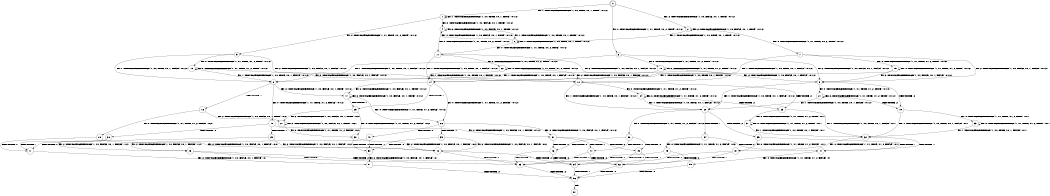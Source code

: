 digraph BCG {
size = "7, 10.5";
center = TRUE;
node [shape = circle];
0 [peripheries = 2];
0 -> 1 [label = "EX !1 !ATOMIC_EXCH_BRANCH (1, +0, TRUE, +0, 1, TRUE) !:0:1:2:"];
0 -> 2 [label = "EX !2 !ATOMIC_EXCH_BRANCH (1, +0, FALSE, +0, 1, TRUE) !:0:1:2:"];
0 -> 3 [label = "EX !0 !ATOMIC_EXCH_BRANCH (1, +1, TRUE, +0, 2, TRUE) !:0:1:2:"];
1 -> 4 [label = "EX !2 !ATOMIC_EXCH_BRANCH (1, +0, FALSE, +0, 1, TRUE) !:0:1:2:"];
1 -> 5 [label = "EX !0 !ATOMIC_EXCH_BRANCH (1, +1, TRUE, +0, 2, TRUE) !:0:1:2:"];
1 -> 1 [label = "EX !1 !ATOMIC_EXCH_BRANCH (1, +0, TRUE, +0, 1, TRUE) !:0:1:2:"];
2 -> 6 [label = "EX !1 !ATOMIC_EXCH_BRANCH (1, +0, TRUE, +0, 1, TRUE) !:0:1:2:"];
2 -> 7 [label = "EX !0 !ATOMIC_EXCH_BRANCH (1, +1, TRUE, +0, 2, TRUE) !:0:1:2:"];
2 -> 2 [label = "EX !2 !ATOMIC_EXCH_BRANCH (1, +0, FALSE, +0, 1, TRUE) !:0:1:2:"];
3 -> 8 [label = "EX !1 !ATOMIC_EXCH_BRANCH (1, +0, TRUE, +0, 1, FALSE) !:0:1:2:"];
3 -> 9 [label = "EX !2 !ATOMIC_EXCH_BRANCH (1, +0, FALSE, +0, 1, FALSE) !:0:1:2:"];
3 -> 10 [label = "EX !0 !ATOMIC_EXCH_BRANCH (1, +1, TRUE, +1, 2, TRUE) !:0:1:2:"];
4 -> 11 [label = "EX !0 !ATOMIC_EXCH_BRANCH (1, +1, TRUE, +0, 2, TRUE) !:0:1:2:"];
4 -> 4 [label = "EX !2 !ATOMIC_EXCH_BRANCH (1, +0, FALSE, +0, 1, TRUE) !:0:1:2:"];
4 -> 6 [label = "EX !1 !ATOMIC_EXCH_BRANCH (1, +0, TRUE, +0, 1, TRUE) !:0:1:2:"];
5 -> 12 [label = "EX !2 !ATOMIC_EXCH_BRANCH (1, +0, FALSE, +0, 1, FALSE) !:0:1:2:"];
5 -> 8 [label = "EX !1 !ATOMIC_EXCH_BRANCH (1, +0, TRUE, +0, 1, FALSE) !:0:1:2:"];
5 -> 13 [label = "EX !0 !ATOMIC_EXCH_BRANCH (1, +1, TRUE, +1, 2, TRUE) !:0:1:2:"];
6 -> 11 [label = "EX !0 !ATOMIC_EXCH_BRANCH (1, +1, TRUE, +0, 2, TRUE) !:0:1:2:"];
6 -> 4 [label = "EX !2 !ATOMIC_EXCH_BRANCH (1, +0, FALSE, +0, 1, TRUE) !:0:1:2:"];
6 -> 6 [label = "EX !1 !ATOMIC_EXCH_BRANCH (1, +0, TRUE, +0, 1, TRUE) !:0:1:2:"];
7 -> 14 [label = "EX !1 !ATOMIC_EXCH_BRANCH (1, +0, TRUE, +0, 1, FALSE) !:0:1:2:"];
7 -> 9 [label = "EX !2 !ATOMIC_EXCH_BRANCH (1, +0, FALSE, +0, 1, FALSE) !:0:1:2:"];
7 -> 15 [label = "EX !0 !ATOMIC_EXCH_BRANCH (1, +1, TRUE, +1, 2, TRUE) !:0:1:2:"];
8 -> 16 [label = "TERMINATE !1"];
8 -> 17 [label = "EX !2 !ATOMIC_EXCH_BRANCH (1, +0, FALSE, +0, 1, TRUE) !:0:1:2:"];
8 -> 18 [label = "EX !0 !ATOMIC_EXCH_BRANCH (1, +1, TRUE, +1, 2, FALSE) !:0:1:2:"];
9 -> 19 [label = "TERMINATE !2"];
9 -> 20 [label = "EX !1 !ATOMIC_EXCH_BRANCH (1, +0, TRUE, +0, 1, FALSE) !:0:1:2:"];
9 -> 21 [label = "EX !0 !ATOMIC_EXCH_BRANCH (1, +1, TRUE, +1, 2, TRUE) !:0:1:2:"];
10 -> 8 [label = "EX !1 !ATOMIC_EXCH_BRANCH (1, +0, TRUE, +0, 1, FALSE) !:0:1:2:"];
10 -> 9 [label = "EX !2 !ATOMIC_EXCH_BRANCH (1, +0, FALSE, +0, 1, FALSE) !:0:1:2:"];
10 -> 10 [label = "EX !0 !ATOMIC_EXCH_BRANCH (1, +1, TRUE, +1, 2, TRUE) !:0:1:2:"];
11 -> 12 [label = "EX !2 !ATOMIC_EXCH_BRANCH (1, +0, FALSE, +0, 1, FALSE) !:0:1:2:"];
11 -> 14 [label = "EX !1 !ATOMIC_EXCH_BRANCH (1, +0, TRUE, +0, 1, FALSE) !:0:1:2:"];
11 -> 22 [label = "EX !0 !ATOMIC_EXCH_BRANCH (1, +1, TRUE, +1, 2, TRUE) !:0:1:2:"];
12 -> 23 [label = "TERMINATE !2"];
12 -> 20 [label = "EX !1 !ATOMIC_EXCH_BRANCH (1, +0, TRUE, +0, 1, FALSE) !:0:1:2:"];
12 -> 24 [label = "EX !0 !ATOMIC_EXCH_BRANCH (1, +1, TRUE, +1, 2, TRUE) !:0:1:2:"];
13 -> 12 [label = "EX !2 !ATOMIC_EXCH_BRANCH (1, +0, FALSE, +0, 1, FALSE) !:0:1:2:"];
13 -> 8 [label = "EX !1 !ATOMIC_EXCH_BRANCH (1, +0, TRUE, +0, 1, FALSE) !:0:1:2:"];
13 -> 13 [label = "EX !0 !ATOMIC_EXCH_BRANCH (1, +1, TRUE, +1, 2, TRUE) !:0:1:2:"];
14 -> 25 [label = "TERMINATE !1"];
14 -> 17 [label = "EX !2 !ATOMIC_EXCH_BRANCH (1, +0, FALSE, +0, 1, TRUE) !:0:1:2:"];
14 -> 26 [label = "EX !0 !ATOMIC_EXCH_BRANCH (1, +1, TRUE, +1, 2, FALSE) !:0:1:2:"];
15 -> 14 [label = "EX !1 !ATOMIC_EXCH_BRANCH (1, +0, TRUE, +0, 1, FALSE) !:0:1:2:"];
15 -> 9 [label = "EX !2 !ATOMIC_EXCH_BRANCH (1, +0, FALSE, +0, 1, FALSE) !:0:1:2:"];
15 -> 15 [label = "EX !0 !ATOMIC_EXCH_BRANCH (1, +1, TRUE, +1, 2, TRUE) !:0:1:2:"];
16 -> 27 [label = "EX !2 !ATOMIC_EXCH_BRANCH (1, +0, FALSE, +0, 1, TRUE) !:0:2:"];
16 -> 28 [label = "EX !0 !ATOMIC_EXCH_BRANCH (1, +1, TRUE, +1, 2, FALSE) !:0:2:"];
17 -> 25 [label = "TERMINATE !1"];
17 -> 17 [label = "EX !2 !ATOMIC_EXCH_BRANCH (1, +0, FALSE, +0, 1, TRUE) !:0:1:2:"];
17 -> 26 [label = "EX !0 !ATOMIC_EXCH_BRANCH (1, +1, TRUE, +1, 2, FALSE) !:0:1:2:"];
18 -> 29 [label = "TERMINATE !1"];
18 -> 30 [label = "TERMINATE !0"];
18 -> 31 [label = "EX !2 !ATOMIC_EXCH_BRANCH (1, +0, FALSE, +0, 1, FALSE) !:0:1:2:"];
19 -> 32 [label = "EX !1 !ATOMIC_EXCH_BRANCH (1, +0, TRUE, +0, 1, FALSE) !:0:1:"];
19 -> 33 [label = "EX !0 !ATOMIC_EXCH_BRANCH (1, +1, TRUE, +1, 2, TRUE) !:0:1:"];
20 -> 34 [label = "TERMINATE !1"];
20 -> 35 [label = "TERMINATE !2"];
20 -> 36 [label = "EX !0 !ATOMIC_EXCH_BRANCH (1, +1, TRUE, +1, 2, FALSE) !:0:1:2:"];
21 -> 19 [label = "TERMINATE !2"];
21 -> 20 [label = "EX !1 !ATOMIC_EXCH_BRANCH (1, +0, TRUE, +0, 1, FALSE) !:0:1:2:"];
21 -> 21 [label = "EX !0 !ATOMIC_EXCH_BRANCH (1, +1, TRUE, +1, 2, TRUE) !:0:1:2:"];
22 -> 12 [label = "EX !2 !ATOMIC_EXCH_BRANCH (1, +0, FALSE, +0, 1, FALSE) !:0:1:2:"];
22 -> 14 [label = "EX !1 !ATOMIC_EXCH_BRANCH (1, +0, TRUE, +0, 1, FALSE) !:0:1:2:"];
22 -> 22 [label = "EX !0 !ATOMIC_EXCH_BRANCH (1, +1, TRUE, +1, 2, TRUE) !:0:1:2:"];
23 -> 32 [label = "EX !1 !ATOMIC_EXCH_BRANCH (1, +0, TRUE, +0, 1, FALSE) !:0:1:"];
23 -> 37 [label = "EX !0 !ATOMIC_EXCH_BRANCH (1, +1, TRUE, +1, 2, TRUE) !:0:1:"];
24 -> 23 [label = "TERMINATE !2"];
24 -> 20 [label = "EX !1 !ATOMIC_EXCH_BRANCH (1, +0, TRUE, +0, 1, FALSE) !:0:1:2:"];
24 -> 24 [label = "EX !0 !ATOMIC_EXCH_BRANCH (1, +1, TRUE, +1, 2, TRUE) !:0:1:2:"];
25 -> 27 [label = "EX !2 !ATOMIC_EXCH_BRANCH (1, +0, FALSE, +0, 1, TRUE) !:0:2:"];
25 -> 38 [label = "EX !0 !ATOMIC_EXCH_BRANCH (1, +1, TRUE, +1, 2, FALSE) !:0:2:"];
26 -> 39 [label = "TERMINATE !1"];
26 -> 40 [label = "TERMINATE !0"];
26 -> 31 [label = "EX !2 !ATOMIC_EXCH_BRANCH (1, +0, FALSE, +0, 1, FALSE) !:0:1:2:"];
27 -> 27 [label = "EX !2 !ATOMIC_EXCH_BRANCH (1, +0, FALSE, +0, 1, TRUE) !:0:2:"];
27 -> 38 [label = "EX !0 !ATOMIC_EXCH_BRANCH (1, +1, TRUE, +1, 2, FALSE) !:0:2:"];
28 -> 41 [label = "TERMINATE !0"];
28 -> 42 [label = "EX !2 !ATOMIC_EXCH_BRANCH (1, +0, FALSE, +0, 1, FALSE) !:0:2:"];
29 -> 41 [label = "TERMINATE !0"];
29 -> 42 [label = "EX !2 !ATOMIC_EXCH_BRANCH (1, +0, FALSE, +0, 1, FALSE) !:0:2:"];
30 -> 41 [label = "TERMINATE !1"];
30 -> 43 [label = "EX !2 !ATOMIC_EXCH_BRANCH (1, +0, FALSE, +0, 1, FALSE) !:1:2:"];
31 -> 44 [label = "TERMINATE !1"];
31 -> 45 [label = "TERMINATE !2"];
31 -> 46 [label = "TERMINATE !0"];
32 -> 47 [label = "TERMINATE !1"];
32 -> 48 [label = "EX !0 !ATOMIC_EXCH_BRANCH (1, +1, TRUE, +1, 2, FALSE) !:0:1:"];
33 -> 32 [label = "EX !1 !ATOMIC_EXCH_BRANCH (1, +0, TRUE, +0, 1, FALSE) !:0:1:"];
33 -> 33 [label = "EX !0 !ATOMIC_EXCH_BRANCH (1, +1, TRUE, +1, 2, TRUE) !:0:1:"];
34 -> 47 [label = "TERMINATE !2"];
34 -> 49 [label = "EX !0 !ATOMIC_EXCH_BRANCH (1, +1, TRUE, +1, 2, FALSE) !:0:2:"];
35 -> 47 [label = "TERMINATE !1"];
35 -> 48 [label = "EX !0 !ATOMIC_EXCH_BRANCH (1, +1, TRUE, +1, 2, FALSE) !:0:1:"];
36 -> 44 [label = "TERMINATE !1"];
36 -> 45 [label = "TERMINATE !2"];
36 -> 46 [label = "TERMINATE !0"];
37 -> 32 [label = "EX !1 !ATOMIC_EXCH_BRANCH (1, +0, TRUE, +0, 1, FALSE) !:0:1:"];
37 -> 37 [label = "EX !0 !ATOMIC_EXCH_BRANCH (1, +1, TRUE, +1, 2, TRUE) !:0:1:"];
38 -> 50 [label = "TERMINATE !0"];
38 -> 42 [label = "EX !2 !ATOMIC_EXCH_BRANCH (1, +0, FALSE, +0, 1, FALSE) !:0:2:"];
39 -> 50 [label = "TERMINATE !0"];
39 -> 42 [label = "EX !2 !ATOMIC_EXCH_BRANCH (1, +0, FALSE, +0, 1, FALSE) !:0:2:"];
40 -> 50 [label = "TERMINATE !1"];
40 -> 43 [label = "EX !2 !ATOMIC_EXCH_BRANCH (1, +0, FALSE, +0, 1, FALSE) !:1:2:"];
41 -> 51 [label = "EX !2 !ATOMIC_EXCH_BRANCH (1, +0, FALSE, +0, 1, FALSE) !:2:"];
42 -> 52 [label = "TERMINATE !2"];
42 -> 53 [label = "TERMINATE !0"];
43 -> 53 [label = "TERMINATE !1"];
43 -> 54 [label = "TERMINATE !2"];
44 -> 52 [label = "TERMINATE !2"];
44 -> 53 [label = "TERMINATE !0"];
45 -> 52 [label = "TERMINATE !1"];
45 -> 54 [label = "TERMINATE !0"];
46 -> 53 [label = "TERMINATE !1"];
46 -> 54 [label = "TERMINATE !2"];
47 -> 55 [label = "EX !0 !ATOMIC_EXCH_BRANCH (1, +1, TRUE, +1, 2, FALSE) !:0:"];
48 -> 52 [label = "TERMINATE !1"];
48 -> 54 [label = "TERMINATE !0"];
49 -> 52 [label = "TERMINATE !2"];
49 -> 53 [label = "TERMINATE !0"];
50 -> 51 [label = "EX !2 !ATOMIC_EXCH_BRANCH (1, +0, FALSE, +0, 1, FALSE) !:2:"];
51 -> 56 [label = "TERMINATE !2"];
52 -> 56 [label = "TERMINATE !0"];
53 -> 56 [label = "TERMINATE !2"];
54 -> 56 [label = "TERMINATE !1"];
55 -> 56 [label = "TERMINATE !0"];
56 -> 57 [label = "exit"];
}
